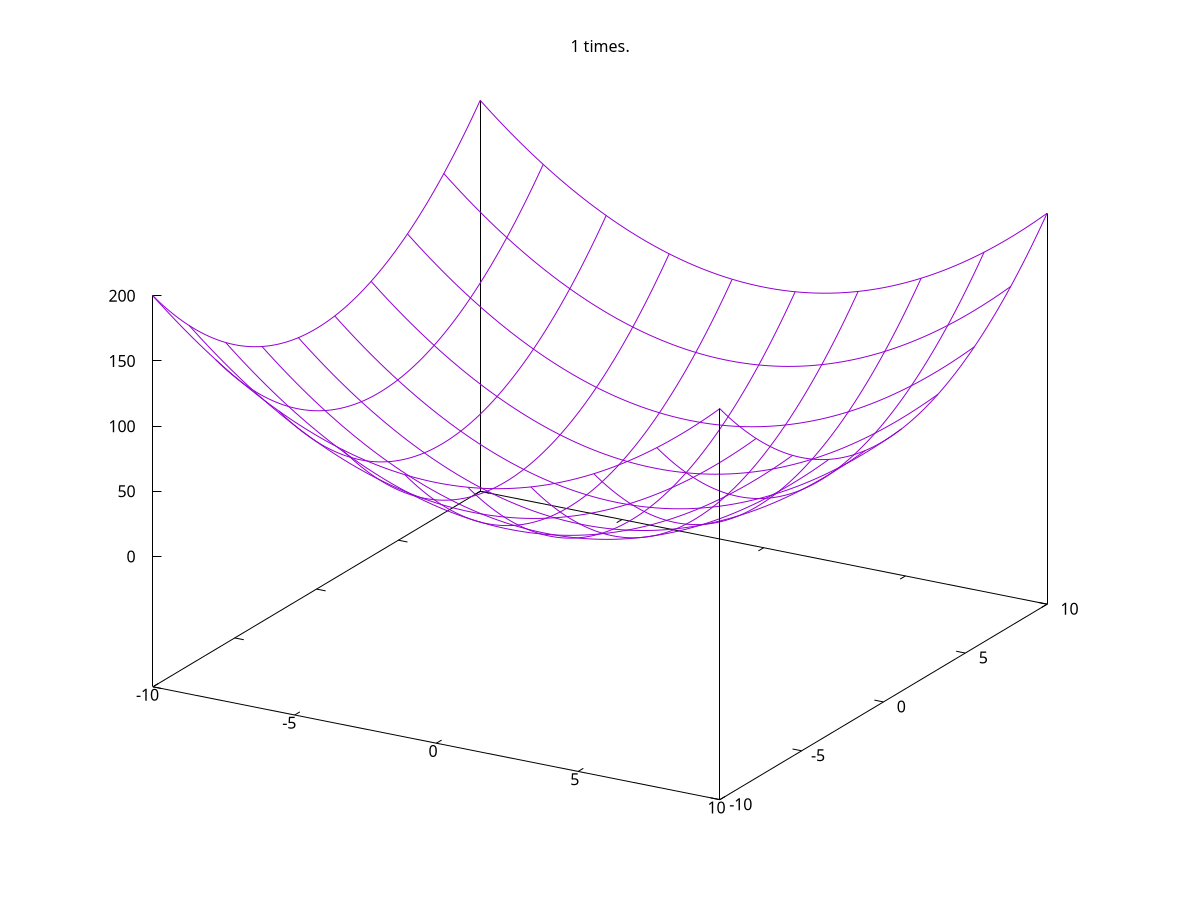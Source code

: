 #!/usr/bin/env gnuplot -persist -dc

C = 10
set xrange [-C:C]
set yrange [-C:C]
set zrange [0:20*C]

NUM = 100.
do for [it=1:NUM] {
	p = it / NUM
	set title sprintf("%g times.",it)
	splot x**2 + y**2 notitle
	pause 0.1
}

